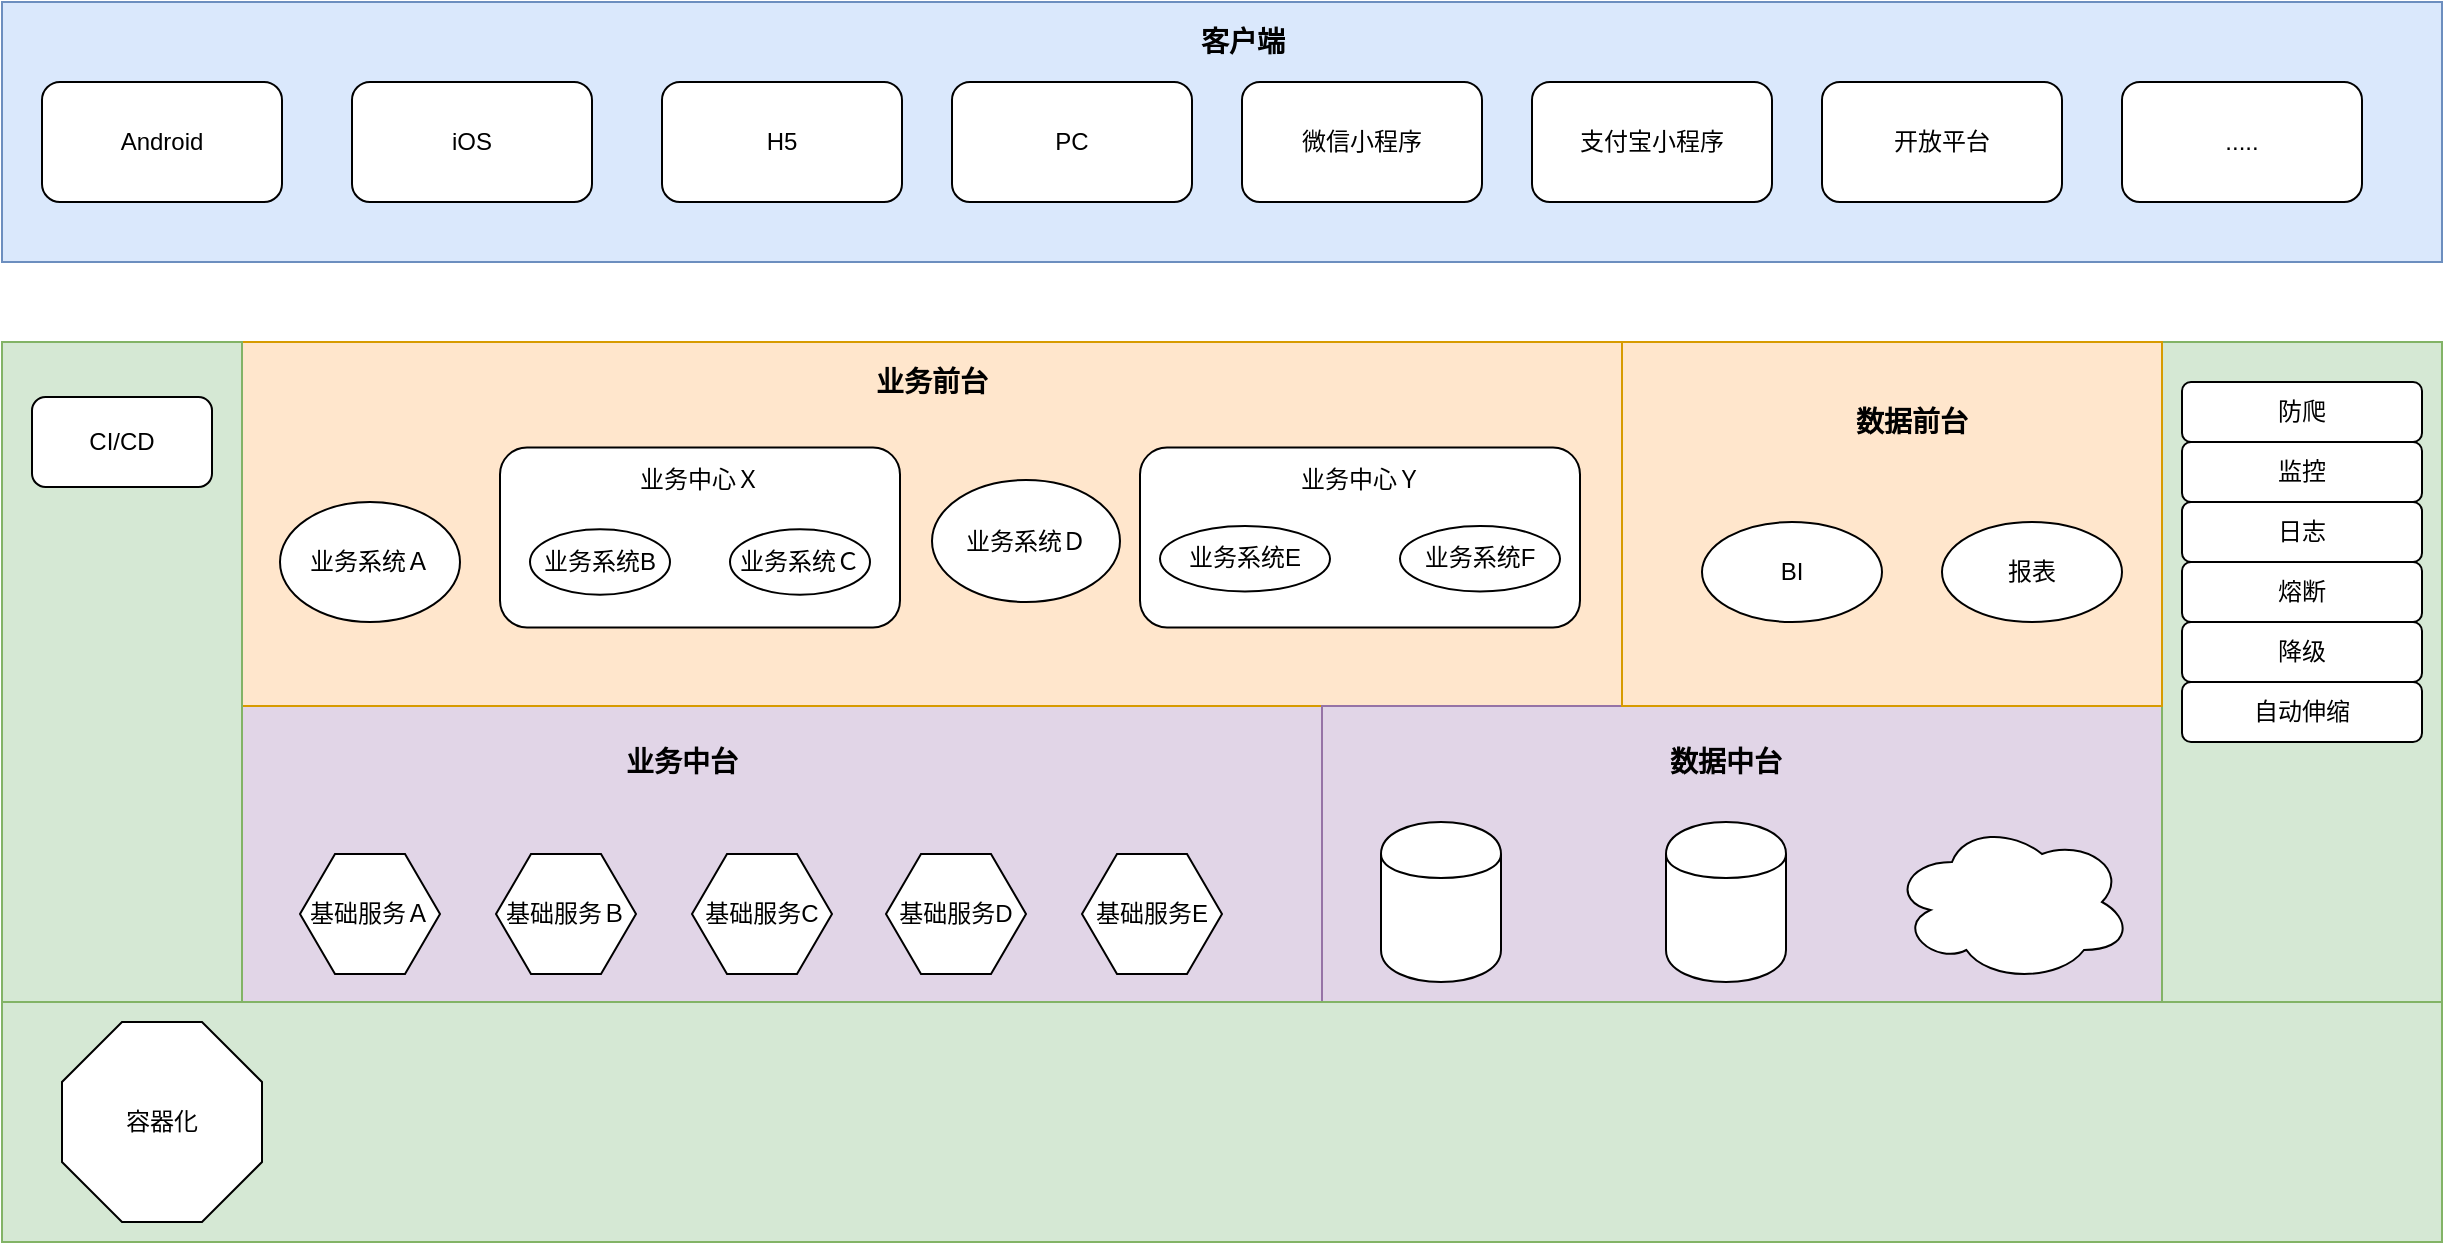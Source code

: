 <mxfile version="10.6.7" type="github"><diagram id="V1D-OUuntM8vkyxb8u7I" name="轮廓"><mxGraphModel dx="1453" dy="968" grid="1" gridSize="10" guides="1" tooltips="1" connect="1" arrows="1" fold="1" page="1" pageScale="1" pageWidth="850" pageHeight="1100" math="0" shadow="0"><root><mxCell id="7zA8Wo4__l7TaY4lFMbg-0"/><mxCell id="7zA8Wo4__l7TaY4lFMbg-1" parent="7zA8Wo4__l7TaY4lFMbg-0"/><mxCell id="J9ZGTW70ifoBU2N_dnGA-4" value="业务中台" parent="7zA8Wo4__l7TaY4lFMbg-0"/><mxCell id="J9ZGTW70ifoBU2N_dnGA-10" value="" style="rounded=0;whiteSpace=wrap;html=1;fillColor=#e1d5e7;strokeColor=#9673a6;" parent="J9ZGTW70ifoBU2N_dnGA-4" vertex="1"><mxGeometry x="230" y="532" width="540" height="148" as="geometry"/></mxCell><mxCell id="J9ZGTW70ifoBU2N_dnGA-11" value="&lt;span style=&quot;font-size: 14px&quot;&gt;&lt;b&gt;业务中台&lt;/b&gt;&lt;/span&gt;" style="text;html=1;strokeColor=none;fillColor=none;align=center;verticalAlign=middle;whiteSpace=wrap;rounded=0;" parent="J9ZGTW70ifoBU2N_dnGA-4" vertex="1"><mxGeometry x="400" y="550" width="100" height="20" as="geometry"/></mxCell><mxCell id="O3hH3UnKHfBXWyMWp_nv-50" value="基础服务Ａ" style="shape=hexagon;perimeter=hexagonPerimeter2;whiteSpace=wrap;html=1;" parent="J9ZGTW70ifoBU2N_dnGA-4" vertex="1"><mxGeometry x="259" y="606" width="70" height="60" as="geometry"/></mxCell><mxCell id="O3hH3UnKHfBXWyMWp_nv-51" value="基础服务Ｂ" style="shape=hexagon;perimeter=hexagonPerimeter2;whiteSpace=wrap;html=1;" parent="J9ZGTW70ifoBU2N_dnGA-4" vertex="1"><mxGeometry x="357" y="606" width="70" height="60" as="geometry"/></mxCell><mxCell id="O3hH3UnKHfBXWyMWp_nv-52" value="基础服务C" style="shape=hexagon;perimeter=hexagonPerimeter2;whiteSpace=wrap;html=1;" parent="J9ZGTW70ifoBU2N_dnGA-4" vertex="1"><mxGeometry x="455" y="606" width="70" height="60" as="geometry"/></mxCell><mxCell id="O3hH3UnKHfBXWyMWp_nv-53" value="基础服务D" style="shape=hexagon;perimeter=hexagonPerimeter2;whiteSpace=wrap;html=1;" parent="J9ZGTW70ifoBU2N_dnGA-4" vertex="1"><mxGeometry x="552" y="606" width="70" height="60" as="geometry"/></mxCell><mxCell id="O3hH3UnKHfBXWyMWp_nv-113" value="基础服务E" style="shape=hexagon;perimeter=hexagonPerimeter2;whiteSpace=wrap;html=1;" parent="J9ZGTW70ifoBU2N_dnGA-4" vertex="1"><mxGeometry x="650" y="606" width="70" height="60" as="geometry"/></mxCell><mxCell id="J9ZGTW70ifoBU2N_dnGA-3" value="业务系统" parent="7zA8Wo4__l7TaY4lFMbg-0"/><mxCell id="O3hH3UnKHfBXWyMWp_nv-16" value="" style="rounded=0;whiteSpace=wrap;html=1;fillColor=#ffe6cc;strokeColor=#d79b00;" parent="J9ZGTW70ifoBU2N_dnGA-3" vertex="1"><mxGeometry x="230" y="350" width="690" height="182" as="geometry"/></mxCell><mxCell id="J9ZGTW70ifoBU2N_dnGA-7" value="&lt;font style=&quot;font-size: 14px&quot;&gt;&lt;b&gt;业务前台&lt;/b&gt;&lt;/font&gt;" style="text;html=1;strokeColor=none;fillColor=none;align=center;verticalAlign=middle;whiteSpace=wrap;rounded=0;" parent="J9ZGTW70ifoBU2N_dnGA-3" vertex="1"><mxGeometry x="525" y="360" width="100" height="20" as="geometry"/></mxCell><mxCell id="O3hH3UnKHfBXWyMWp_nv-1" value="业务系统Ａ" style="ellipse;whiteSpace=wrap;html=1;" parent="J9ZGTW70ifoBU2N_dnGA-3" vertex="1"><mxGeometry x="249" y="430" width="90" height="60" as="geometry"/></mxCell><mxCell id="O3hH3UnKHfBXWyMWp_nv-44" value="" style="rounded=1;whiteSpace=wrap;html=1;" parent="J9ZGTW70ifoBU2N_dnGA-3" vertex="1"><mxGeometry x="679" y="402.727" width="220" height="90" as="geometry"/></mxCell><mxCell id="O3hH3UnKHfBXWyMWp_nv-22" value="业务系统Ｄ" style="ellipse;whiteSpace=wrap;html=1;" parent="J9ZGTW70ifoBU2N_dnGA-3" vertex="1"><mxGeometry x="575" y="419" width="94" height="61" as="geometry"/></mxCell><mxCell id="O3hH3UnKHfBXWyMWp_nv-23" value="业务系统E" style="ellipse;whiteSpace=wrap;html=1;" parent="J9ZGTW70ifoBU2N_dnGA-3" vertex="1"><mxGeometry x="689" y="442" width="85" height="32.727" as="geometry"/></mxCell><mxCell id="O3hH3UnKHfBXWyMWp_nv-24" value="业务系统F" style="ellipse;whiteSpace=wrap;html=1;" parent="J9ZGTW70ifoBU2N_dnGA-3" vertex="1"><mxGeometry x="809" y="442" width="80" height="32.727" as="geometry"/></mxCell><mxCell id="O3hH3UnKHfBXWyMWp_nv-38" value="" style="group" parent="J9ZGTW70ifoBU2N_dnGA-3" vertex="1" connectable="0"><mxGeometry x="359" y="410.909" width="200" height="90" as="geometry"/></mxCell><mxCell id="O3hH3UnKHfBXWyMWp_nv-39" value="" style="group" parent="O3hH3UnKHfBXWyMWp_nv-38" vertex="1" connectable="0"><mxGeometry y="-8.182" width="200" height="90" as="geometry"/></mxCell><mxCell id="O3hH3UnKHfBXWyMWp_nv-40" value="" style="rounded=1;whiteSpace=wrap;html=1;" parent="O3hH3UnKHfBXWyMWp_nv-39" vertex="1"><mxGeometry width="200" height="90" as="geometry"/></mxCell><mxCell id="O3hH3UnKHfBXWyMWp_nv-41" value="业务中心Ｘ" style="text;html=1;strokeColor=none;fillColor=none;align=center;verticalAlign=middle;whiteSpace=wrap;rounded=0;" parent="O3hH3UnKHfBXWyMWp_nv-39" vertex="1"><mxGeometry x="65" y="8.182" width="70" height="16.364" as="geometry"/></mxCell><mxCell id="O3hH3UnKHfBXWyMWp_nv-42" value="业务系统B" style="ellipse;whiteSpace=wrap;html=1;" parent="O3hH3UnKHfBXWyMWp_nv-39" vertex="1"><mxGeometry x="15" y="40.909" width="70" height="32.727" as="geometry"/></mxCell><mxCell id="O3hH3UnKHfBXWyMWp_nv-43" value="业务系统Ｃ" style="ellipse;whiteSpace=wrap;html=1;" parent="O3hH3UnKHfBXWyMWp_nv-39" vertex="1"><mxGeometry x="115" y="40.909" width="70" height="32.727" as="geometry"/></mxCell><mxCell id="O3hH3UnKHfBXWyMWp_nv-47" value="业务中心Ｙ" style="text;html=1;strokeColor=none;fillColor=none;align=center;verticalAlign=middle;whiteSpace=wrap;rounded=0;" parent="J9ZGTW70ifoBU2N_dnGA-3" vertex="1"><mxGeometry x="756.5" y="410.909" width="65" height="16.364" as="geometry"/></mxCell><mxCell id="O3hH3UnKHfBXWyMWp_nv-63" value="数据中台" parent="7zA8Wo4__l7TaY4lFMbg-0"/><mxCell id="O3hH3UnKHfBXWyMWp_nv-64" value="" style="rounded=0;whiteSpace=wrap;html=1;fillColor=#e1d5e7;strokeColor=#9673a6;" parent="O3hH3UnKHfBXWyMWp_nv-63" vertex="1"><mxGeometry x="770" y="532" width="420" height="148" as="geometry"/></mxCell><mxCell id="O3hH3UnKHfBXWyMWp_nv-65" value="&lt;font style=&quot;font-size: 14px&quot;&gt;&lt;b&gt;数据中台&lt;/b&gt;&lt;/font&gt;" style="text;html=1;strokeColor=none;fillColor=none;align=center;verticalAlign=middle;whiteSpace=wrap;rounded=0;" parent="O3hH3UnKHfBXWyMWp_nv-63" vertex="1"><mxGeometry x="942" y="550" width="60" height="20" as="geometry"/></mxCell><mxCell id="O3hH3UnKHfBXWyMWp_nv-67" value="" style="shape=cylinder;whiteSpace=wrap;html=1;boundedLbl=1;backgroundOutline=1;" parent="O3hH3UnKHfBXWyMWp_nv-63" vertex="1"><mxGeometry x="799.5" y="590" width="60" height="80" as="geometry"/></mxCell><mxCell id="O3hH3UnKHfBXWyMWp_nv-68" value="" style="shape=cylinder;whiteSpace=wrap;html=1;boundedLbl=1;backgroundOutline=1;" parent="O3hH3UnKHfBXWyMWp_nv-63" vertex="1"><mxGeometry x="942" y="590" width="60" height="80" as="geometry"/></mxCell><mxCell id="O3hH3UnKHfBXWyMWp_nv-104" value="" style="ellipse;shape=cloud;whiteSpace=wrap;html=1;" parent="O3hH3UnKHfBXWyMWp_nv-63" vertex="1"><mxGeometry x="1055" y="590" width="120" height="80" as="geometry"/></mxCell><mxCell id="O3hH3UnKHfBXWyMWp_nv-70" value="BI" parent="7zA8Wo4__l7TaY4lFMbg-0"/><mxCell id="O3hH3UnKHfBXWyMWp_nv-72" value="后台" parent="7zA8Wo4__l7TaY4lFMbg-0"/><mxCell id="O3hH3UnKHfBXWyMWp_nv-73" value="" style="rounded=0;whiteSpace=wrap;html=1;fillColor=#d5e8d4;strokeColor=#82b366;" parent="O3hH3UnKHfBXWyMWp_nv-72" vertex="1"><mxGeometry x="110" y="680" width="1220" height="120" as="geometry"/></mxCell><mxCell id="O3hH3UnKHfBXWyMWp_nv-118" value="容器化" style="whiteSpace=wrap;html=1;shape=mxgraph.basic.octagon2;align=center;verticalAlign=middle;dx=15;" parent="O3hH3UnKHfBXWyMWp_nv-72" vertex="1"><mxGeometry x="140" y="690" width="100" height="100" as="geometry"/></mxCell><mxCell id="O3hH3UnKHfBXWyMWp_nv-77" value="系统服务" parent="7zA8Wo4__l7TaY4lFMbg-0"/><mxCell id="O3hH3UnKHfBXWyMWp_nv-78" value="" style="rounded=0;whiteSpace=wrap;html=1;fillColor=#d5e8d4;strokeColor=#82b366;" parent="O3hH3UnKHfBXWyMWp_nv-77" vertex="1"><mxGeometry x="1190" y="350" width="140" height="330" as="geometry"/></mxCell><mxCell id="O3hH3UnKHfBXWyMWp_nv-79" value="防爬" style="rounded=1;whiteSpace=wrap;html=1;" parent="O3hH3UnKHfBXWyMWp_nv-77" vertex="1"><mxGeometry x="1200" y="370" width="120" height="30" as="geometry"/></mxCell><mxCell id="O3hH3UnKHfBXWyMWp_nv-80" value="监控" style="rounded=1;whiteSpace=wrap;html=1;" parent="O3hH3UnKHfBXWyMWp_nv-77" vertex="1"><mxGeometry x="1200" y="400" width="120" height="30" as="geometry"/></mxCell><mxCell id="O3hH3UnKHfBXWyMWp_nv-81" value="日志" style="rounded=1;whiteSpace=wrap;html=1;" parent="O3hH3UnKHfBXWyMWp_nv-77" vertex="1"><mxGeometry x="1200" y="430" width="120" height="30" as="geometry"/></mxCell><mxCell id="O3hH3UnKHfBXWyMWp_nv-82" value="熔断" style="rounded=1;whiteSpace=wrap;html=1;" parent="O3hH3UnKHfBXWyMWp_nv-77" vertex="1"><mxGeometry x="1200" y="460" width="120" height="30" as="geometry"/></mxCell><mxCell id="O3hH3UnKHfBXWyMWp_nv-83" value="降级" style="rounded=1;whiteSpace=wrap;html=1;" parent="O3hH3UnKHfBXWyMWp_nv-77" vertex="1"><mxGeometry x="1200" y="490" width="120" height="30" as="geometry"/></mxCell><mxCell id="O3hH3UnKHfBXWyMWp_nv-85" value="自动伸缩" style="rounded=1;whiteSpace=wrap;html=1;" parent="O3hH3UnKHfBXWyMWp_nv-77" vertex="1"><mxGeometry x="1200" y="520" width="120" height="30" as="geometry"/></mxCell><mxCell id="O3hH3UnKHfBXWyMWp_nv-86" value="" style="rounded=0;whiteSpace=wrap;html=1;fillColor=#d5e8d4;strokeColor=#82b366;" parent="O3hH3UnKHfBXWyMWp_nv-77" vertex="1"><mxGeometry x="110" y="350" width="120" height="330" as="geometry"/></mxCell><mxCell id="O3hH3UnKHfBXWyMWp_nv-87" value="CI/CD" style="rounded=1;whiteSpace=wrap;html=1;" parent="O3hH3UnKHfBXWyMWp_nv-77" vertex="1"><mxGeometry x="125" y="377.5" width="90" height="45" as="geometry"/></mxCell><mxCell id="O3hH3UnKHfBXWyMWp_nv-106" value="数据前台" parent="7zA8Wo4__l7TaY4lFMbg-0"/><mxCell id="O3hH3UnKHfBXWyMWp_nv-110" value="" style="rounded=0;whiteSpace=wrap;html=1;fillColor=#ffe6cc;strokeColor=#d79b00;" parent="O3hH3UnKHfBXWyMWp_nv-106" vertex="1"><mxGeometry x="920" y="350" width="270" height="182" as="geometry"/></mxCell><mxCell id="O3hH3UnKHfBXWyMWp_nv-107" value="&lt;b&gt;&lt;font style=&quot;font-size: 14px&quot;&gt;数据前台&lt;/font&gt;&lt;/b&gt;" style="text;html=1;strokeColor=none;fillColor=none;align=center;verticalAlign=middle;whiteSpace=wrap;rounded=0;" parent="O3hH3UnKHfBXWyMWp_nv-106" vertex="1"><mxGeometry x="1030" y="380" width="70" height="20" as="geometry"/></mxCell><mxCell id="O3hH3UnKHfBXWyMWp_nv-108" value="BI" style="ellipse;whiteSpace=wrap;html=1;" parent="O3hH3UnKHfBXWyMWp_nv-106" vertex="1"><mxGeometry x="960" y="440" width="90" height="50" as="geometry"/></mxCell><mxCell id="O3hH3UnKHfBXWyMWp_nv-109" value="报表" style="ellipse;whiteSpace=wrap;html=1;" parent="O3hH3UnKHfBXWyMWp_nv-106" vertex="1"><mxGeometry x="1080" y="440" width="90" height="50" as="geometry"/></mxCell><mxCell id="O3hH3UnKHfBXWyMWp_nv-59" value="客户端" parent="7zA8Wo4__l7TaY4lFMbg-0"/><mxCell id="O3hH3UnKHfBXWyMWp_nv-60" value="" style="rounded=0;whiteSpace=wrap;html=1;fillColor=#dae8fc;strokeColor=#6c8ebf;" parent="O3hH3UnKHfBXWyMWp_nv-59" vertex="1"><mxGeometry x="110" y="180" width="1220" height="130" as="geometry"/></mxCell><mxCell id="O3hH3UnKHfBXWyMWp_nv-61" value="&lt;font style=&quot;font-size: 14px&quot;&gt;&lt;b&gt;客户端&lt;/b&gt;&lt;/font&gt;" style="text;html=1;strokeColor=none;fillColor=none;align=center;verticalAlign=middle;whiteSpace=wrap;rounded=0;" parent="O3hH3UnKHfBXWyMWp_nv-59" vertex="1"><mxGeometry x="697.5" y="190" width="65" height="20" as="geometry"/></mxCell><mxCell id="O3hH3UnKHfBXWyMWp_nv-92" value="Android" style="rounded=1;whiteSpace=wrap;html=1;" parent="O3hH3UnKHfBXWyMWp_nv-59" vertex="1"><mxGeometry x="130" y="220" width="120" height="60" as="geometry"/></mxCell><mxCell id="O3hH3UnKHfBXWyMWp_nv-93" value="iOS" style="rounded=1;whiteSpace=wrap;html=1;" parent="O3hH3UnKHfBXWyMWp_nv-59" vertex="1"><mxGeometry x="285" y="220" width="120" height="60" as="geometry"/></mxCell><mxCell id="O3hH3UnKHfBXWyMWp_nv-94" value="H5" style="rounded=1;whiteSpace=wrap;html=1;" parent="O3hH3UnKHfBXWyMWp_nv-59" vertex="1"><mxGeometry x="440" y="220" width="120" height="60" as="geometry"/></mxCell><mxCell id="O3hH3UnKHfBXWyMWp_nv-95" value="PC" style="rounded=1;whiteSpace=wrap;html=1;" parent="O3hH3UnKHfBXWyMWp_nv-59" vertex="1"><mxGeometry x="585" y="220" width="120" height="60" as="geometry"/></mxCell><mxCell id="O3hH3UnKHfBXWyMWp_nv-96" value="微信小程序" style="rounded=1;whiteSpace=wrap;html=1;" parent="O3hH3UnKHfBXWyMWp_nv-59" vertex="1"><mxGeometry x="730" y="220" width="120" height="60" as="geometry"/></mxCell><mxCell id="O3hH3UnKHfBXWyMWp_nv-97" value="支付宝小程序" style="rounded=1;whiteSpace=wrap;html=1;" parent="O3hH3UnKHfBXWyMWp_nv-59" vertex="1"><mxGeometry x="875" y="220" width="120" height="60" as="geometry"/></mxCell><mxCell id="O3hH3UnKHfBXWyMWp_nv-98" value="开放平台" style="rounded=1;whiteSpace=wrap;html=1;" parent="O3hH3UnKHfBXWyMWp_nv-59" vertex="1"><mxGeometry x="1020" y="220" width="120" height="60" as="geometry"/></mxCell><mxCell id="O3hH3UnKHfBXWyMWp_nv-99" value="....." style="rounded=1;whiteSpace=wrap;html=1;" parent="O3hH3UnKHfBXWyMWp_nv-59" vertex="1"><mxGeometry x="1170" y="220" width="120" height="60" as="geometry"/></mxCell></root></mxGraphModel></diagram><diagram id="jindhyrkJ46Qs6CNggRK" name="详情"><mxGraphModel dx="1090" dy="2926" grid="1" gridSize="10" guides="1" tooltips="1" connect="1" arrows="1" fold="1" page="1" pageScale="1" pageWidth="850" pageHeight="1100" math="0" shadow="0"><root><mxCell id="0"/><mxCell id="NCrfgxNyxWgEUD8A179j-229" value="基础服务层" parent="0"/><mxCell id="1" parent="0"/><mxCell id="pWOirImLIRZBF6i71m0W-13" value="&lt;h1&gt;备注：&lt;/h1&gt;&lt;p&gt;&lt;b&gt;&lt;font style=&quot;font-size: 20px&quot;&gt;1、展示页有哪些需求&lt;/font&gt;&lt;/b&gt;&lt;/p&gt;&lt;p&gt;&lt;b&gt;a、千人千面充分利用有限的展示空间获取更高的转化率&lt;/b&gt;&lt;/p&gt;&lt;p&gt;&lt;b&gt;b、可定制化，满足各类运营需求（节日、活动、市场等各类运行需求）&lt;/b&gt;&lt;/p&gt;&lt;p&gt;&lt;b&gt;c、展现形式多样化（广告位、运营位置、弹层）&lt;/b&gt;&lt;/p&gt;&lt;p&gt;&lt;b&gt;d、高性能、高并发&lt;/b&gt;&lt;/p&gt;&lt;p&gt;&lt;b&gt;e、业务上高度聚合特性（基础服务依赖多）&lt;/b&gt;&lt;/p&gt;&lt;p&gt;&lt;br&gt;&lt;/p&gt;&lt;font&gt;&lt;b style=&quot;font-size: 20px&quot;&gt;2、展示页和活动运营之间的关系&lt;/b&gt;&lt;br&gt;&lt;br&gt;&lt;b style=&quot;font-size: 20px&quot;&gt;3、拆分过渡，公共网关or单独调用&lt;br&gt;&lt;/b&gt;&lt;b&gt;a、如果拆分爬虫类公共需求如何满足&lt;br&gt;&lt;/b&gt;&lt;br&gt;&lt;b&gt;&lt;font style=&quot;font-size: 20px&quot;&gt;4、前端资源&lt;/font&gt;&lt;/b&gt;&lt;br&gt;&lt;/font&gt;" style="text;html=1;strokeColor=none;fillColor=none;spacing=5;spacingTop=-20;whiteSpace=wrap;overflow=hidden;rounded=0;" parent="1" vertex="1"><mxGeometry x="200" y="2200" width="580" height="470" as="geometry"/></mxCell><mxCell id="pWOirImLIRZBF6i71m0W-2" value="房源" style="shape=hexagon;perimeter=hexagonPerimeter2;whiteSpace=wrap;html=1;strokeWidth=4;strokeColor=#000000;fontStyle=1" parent="1" vertex="1"><mxGeometry x="1827" y="1386.159" width="256.352" height="226.341" as="geometry"/></mxCell><mxCell id="pWOirImLIRZBF6i71m0W-3" value="促销" style="shape=hexagon;perimeter=hexagonPerimeter2;whiteSpace=wrap;html=1;strokeWidth=4;strokeColor=#000000;" parent="1" vertex="1"><mxGeometry x="4641" y="1380.5" width="256.352" height="226.341" as="geometry"/></mxCell><mxCell id="pWOirImLIRZBF6i71m0W-4" value="点评" style="shape=hexagon;perimeter=hexagonPerimeter2;whiteSpace=wrap;html=1;strokeWidth=4;strokeColor=#000000;" parent="1" vertex="1"><mxGeometry x="2296" y="1380.5" width="256.352" height="226.341" as="geometry"/></mxCell><mxCell id="pWOirImLIRZBF6i71m0W-10" value="地理信息&lt;br&gt;（国家、城市、商圈）&lt;br&gt;" style="shape=hexagon;perimeter=hexagonPerimeter2;whiteSpace=wrap;html=1;strokeWidth=4;strokeColor=#000000;" parent="1" vertex="1"><mxGeometry x="2765" y="1386.159" width="256.352" height="226.341" as="geometry"/></mxCell><mxCell id="pWOirImLIRZBF6i71m0W-12" value="活动" style="shape=hexagon;perimeter=hexagonPerimeter2;whiteSpace=wrap;html=1;strokeWidth=4;strokeColor=#000000;" parent="1" vertex="1"><mxGeometry x="3703" y="1380.5" width="256.352" height="226.341" as="geometry"/></mxCell><mxCell id="NCrfgxNyxWgEUD8A179j-2" value="代金券" style="shape=hexagon;perimeter=hexagonPerimeter2;whiteSpace=wrap;html=1;strokeWidth=4;strokeColor=#000000;" parent="1" vertex="1"><mxGeometry x="4172" y="1386.159" width="256.352" height="226.341" as="geometry"/></mxCell><mxCell id="NCrfgxNyxWgEUD8A179j-3" value="用户" style="shape=hexagon;perimeter=hexagonPerimeter2;whiteSpace=wrap;html=1;strokeWidth=4;strokeColor=#000000;" parent="1" vertex="1"><mxGeometry x="3234" y="1386.159" width="256.352" height="226.341" as="geometry"/></mxCell><mxCell id="NCrfgxNyxWgEUD8A179j-9" value="页面配置" style="shape=hexagon;perimeter=hexagonPerimeter2;whiteSpace=wrap;html=1;strokeColor=#000000;strokeWidth=4;fontStyle=1" parent="1" vertex="1"><mxGeometry x="1358.5" y="1386.159" width="256.352" height="226.341" as="geometry"/></mxCell><mxCell id="NCrfgxNyxWgEUD8A179j-89" value="业务系统" parent="0"/><mxCell id="NCrfgxNyxWgEUD8A179j-100" value="&lt;b&gt;&lt;font style=&quot;font-size: 24px&quot;&gt;订单&lt;/font&gt;&lt;/b&gt;" style="shape=hexagon;perimeter=hexagonPerimeter2;whiteSpace=wrap;html=1;strokeWidth=4;strokeColor=#000000;" parent="NCrfgxNyxWgEUD8A179j-89" vertex="1"><mxGeometry x="5110" y="1380.5" width="256.352" height="226.341" as="geometry"/></mxCell><mxCell id="NCrfgxNyxWgEUD8A179j-101" value="记账" style="shape=hexagon;perimeter=hexagonPerimeter2;whiteSpace=wrap;html=1;strokeWidth=4;strokeColor=#000000;" parent="NCrfgxNyxWgEUD8A179j-89" vertex="1"><mxGeometry x="5578.648" y="1380.5" width="256.352" height="226.341" as="geometry"/></mxCell><mxCell id="NCrfgxNyxWgEUD8A179j-147" value="流量面" parent="0"/><mxCell id="NCrfgxNyxWgEUD8A179j-148" value="" style="rounded=0;whiteSpace=wrap;html=1;strokeColor=#82B366;fontSize=20;fillColor=#d5e8d4;" parent="NCrfgxNyxWgEUD8A179j-147" vertex="1"><mxGeometry x="70" y="-450" width="2600" height="740" as="geometry"/></mxCell><mxCell id="NCrfgxNyxWgEUD8A179j-118" value="三大页" parent="0"/><mxCell id="NCrfgxNyxWgEUD8A179j-119" value="" style="group" parent="NCrfgxNyxWgEUD8A179j-118" vertex="1" connectable="0"><mxGeometry x="110" y="-205" width="400" height="280" as="geometry"/></mxCell><mxCell id="NCrfgxNyxWgEUD8A179j-120" value="" style="ellipse;whiteSpace=wrap;html=1;strokeColor=#66FF66;strokeWidth=4;" parent="NCrfgxNyxWgEUD8A179j-119" vertex="1"><mxGeometry width="400" height="280" as="geometry"/></mxCell><mxCell id="NCrfgxNyxWgEUD8A179j-121" value="前端展示" style="rounded=0;whiteSpace=wrap;html=1;" parent="NCrfgxNyxWgEUD8A179j-119" vertex="1"><mxGeometry x="95" y="110" width="85" height="60" as="geometry"/></mxCell><mxCell id="NCrfgxNyxWgEUD8A179j-122" value="后台管理" style="rounded=0;whiteSpace=wrap;html=1;" parent="NCrfgxNyxWgEUD8A179j-119" vertex="1"><mxGeometry x="234" y="110" width="85" height="60" as="geometry"/></mxCell><mxCell id="NCrfgxNyxWgEUD8A179j-123" value="存储" style="rounded=1;whiteSpace=wrap;html=1;" parent="NCrfgxNyxWgEUD8A179j-119" vertex="1"><mxGeometry x="87" y="180" width="240" height="60" as="geometry"/></mxCell><mxCell id="NCrfgxNyxWgEUD8A179j-124" value="三大页" style="text;html=1;strokeColor=none;fillColor=none;align=center;verticalAlign=middle;whiteSpace=wrap;rounded=0;fontSize=20;" parent="NCrfgxNyxWgEUD8A179j-119" vertex="1"><mxGeometry x="135" y="30" width="130" height="50" as="geometry"/></mxCell><mxCell id="NCrfgxNyxWgEUD8A179j-125" value="活动中心" parent="0"/><mxCell id="NCrfgxNyxWgEUD8A179j-126" value="v" style="group" parent="NCrfgxNyxWgEUD8A179j-125" vertex="1" connectable="0"><mxGeometry x="530" y="-200" width="400" height="280" as="geometry"/></mxCell><mxCell id="NCrfgxNyxWgEUD8A179j-127" value="" style="ellipse;whiteSpace=wrap;html=1;strokeWidth=4;strokeColor=#99FFCC;" parent="NCrfgxNyxWgEUD8A179j-126" vertex="1"><mxGeometry width="400" height="280" as="geometry"/></mxCell><mxCell id="NCrfgxNyxWgEUD8A179j-128" value="前端展示" style="rounded=0;whiteSpace=wrap;html=1;" parent="NCrfgxNyxWgEUD8A179j-126" vertex="1"><mxGeometry x="95" y="110" width="85" height="60" as="geometry"/></mxCell><mxCell id="NCrfgxNyxWgEUD8A179j-129" value="后台管理" style="rounded=0;whiteSpace=wrap;html=1;" parent="NCrfgxNyxWgEUD8A179j-126" vertex="1"><mxGeometry x="234" y="110" width="85" height="60" as="geometry"/></mxCell><mxCell id="NCrfgxNyxWgEUD8A179j-130" value="存储" style="rounded=1;whiteSpace=wrap;html=1;" parent="NCrfgxNyxWgEUD8A179j-126" vertex="1"><mxGeometry x="87" y="180" width="240" height="60" as="geometry"/></mxCell><mxCell id="NCrfgxNyxWgEUD8A179j-131" value="活动中心" style="text;html=1;strokeColor=none;fillColor=none;align=center;verticalAlign=middle;whiteSpace=wrap;rounded=0;fontSize=20;" parent="NCrfgxNyxWgEUD8A179j-126" vertex="1"><mxGeometry x="135" y="30" width="130" height="50" as="geometry"/></mxCell><mxCell id="NCrfgxNyxWgEUD8A179j-132" value="促销中心" parent="0"/><mxCell id="NCrfgxNyxWgEUD8A179j-133" value="" style="group" parent="NCrfgxNyxWgEUD8A179j-132" vertex="1" connectable="0"><mxGeometry x="960" y="-200" width="400" height="280" as="geometry"/></mxCell><mxCell id="NCrfgxNyxWgEUD8A179j-134" value="" style="ellipse;whiteSpace=wrap;html=1;strokeWidth=4;strokeColor=#66FF66;" parent="NCrfgxNyxWgEUD8A179j-133" vertex="1"><mxGeometry width="400" height="280" as="geometry"/></mxCell><mxCell id="NCrfgxNyxWgEUD8A179j-135" value="前端展示" style="rounded=0;whiteSpace=wrap;html=1;" parent="NCrfgxNyxWgEUD8A179j-133" vertex="1"><mxGeometry x="95" y="110" width="85" height="60" as="geometry"/></mxCell><mxCell id="NCrfgxNyxWgEUD8A179j-136" value="后台管理" style="rounded=0;whiteSpace=wrap;html=1;" parent="NCrfgxNyxWgEUD8A179j-133" vertex="1"><mxGeometry x="234" y="110" width="85" height="60" as="geometry"/></mxCell><mxCell id="NCrfgxNyxWgEUD8A179j-137" value="存储" style="rounded=1;whiteSpace=wrap;html=1;" parent="NCrfgxNyxWgEUD8A179j-133" vertex="1"><mxGeometry x="87" y="180" width="240" height="60" as="geometry"/></mxCell><mxCell id="NCrfgxNyxWgEUD8A179j-138" value="促销中心" style="text;html=1;strokeColor=none;fillColor=none;align=center;verticalAlign=middle;whiteSpace=wrap;rounded=0;fontSize=20;" parent="NCrfgxNyxWgEUD8A179j-133" vertex="1"><mxGeometry x="135" y="30" width="130" height="50" as="geometry"/></mxCell><mxCell id="NCrfgxNyxWgEUD8A179j-140" value="用户中心" parent="0"/><mxCell id="NCrfgxNyxWgEUD8A179j-141" value="v" style="group" parent="NCrfgxNyxWgEUD8A179j-140" vertex="1" connectable="0"><mxGeometry x="1400" y="-210" width="400" height="280" as="geometry"/></mxCell><mxCell id="NCrfgxNyxWgEUD8A179j-142" value="" style="ellipse;whiteSpace=wrap;html=1;" parent="NCrfgxNyxWgEUD8A179j-141" vertex="1"><mxGeometry width="400" height="280" as="geometry"/></mxCell><mxCell id="NCrfgxNyxWgEUD8A179j-143" value="前端展示" style="rounded=0;whiteSpace=wrap;html=1;" parent="NCrfgxNyxWgEUD8A179j-141" vertex="1"><mxGeometry x="95" y="110" width="85" height="60" as="geometry"/></mxCell><mxCell id="NCrfgxNyxWgEUD8A179j-144" value="后台管理" style="rounded=0;whiteSpace=wrap;html=1;" parent="NCrfgxNyxWgEUD8A179j-141" vertex="1"><mxGeometry x="234" y="110" width="85" height="60" as="geometry"/></mxCell><mxCell id="NCrfgxNyxWgEUD8A179j-145" value="存储" style="rounded=1;whiteSpace=wrap;html=1;" parent="NCrfgxNyxWgEUD8A179j-141" vertex="1"><mxGeometry x="87" y="180" width="240" height="60" as="geometry"/></mxCell><mxCell id="NCrfgxNyxWgEUD8A179j-146" value="用户中心" style="text;html=1;strokeColor=none;fillColor=none;align=center;verticalAlign=middle;whiteSpace=wrap;rounded=0;fontSize=20;" parent="NCrfgxNyxWgEUD8A179j-141" vertex="1"><mxGeometry x="135" y="30" width="130" height="50" as="geometry"/></mxCell><mxCell id="NCrfgxNyxWgEUD8A179j-149" value="供给面" parent="0"/><mxCell id="NCrfgxNyxWgEUD8A179j-158" value="" style="rounded=0;whiteSpace=wrap;html=1;strokeColor=#d79b00;fontSize=20;fillColor=#ffe6cc;" parent="NCrfgxNyxWgEUD8A179j-149" vertex="1"><mxGeometry x="2670" y="-450" width="800" height="740" as="geometry"/></mxCell><mxCell id="NCrfgxNyxWgEUD8A179j-150" value="供给中心" parent="0"/><mxCell id="NCrfgxNyxWgEUD8A179j-151" value="v" style="group" parent="NCrfgxNyxWgEUD8A179j-150" vertex="1" connectable="0"><mxGeometry x="2898" y="-205" width="400" height="280" as="geometry"/></mxCell><mxCell id="NCrfgxNyxWgEUD8A179j-152" value="" style="ellipse;whiteSpace=wrap;html=1;" parent="NCrfgxNyxWgEUD8A179j-151" vertex="1"><mxGeometry width="400" height="280" as="geometry"/></mxCell><mxCell id="NCrfgxNyxWgEUD8A179j-153" value="前端展示" style="rounded=0;whiteSpace=wrap;html=1;" parent="NCrfgxNyxWgEUD8A179j-151" vertex="1"><mxGeometry x="95" y="110" width="85" height="60" as="geometry"/></mxCell><mxCell id="NCrfgxNyxWgEUD8A179j-154" value="后台管理" style="rounded=0;whiteSpace=wrap;html=1;" parent="NCrfgxNyxWgEUD8A179j-151" vertex="1"><mxGeometry x="234" y="110" width="85" height="60" as="geometry"/></mxCell><mxCell id="NCrfgxNyxWgEUD8A179j-155" value="存储" style="rounded=1;whiteSpace=wrap;html=1;" parent="NCrfgxNyxWgEUD8A179j-151" vertex="1"><mxGeometry x="87" y="180" width="240" height="60" as="geometry"/></mxCell><mxCell id="NCrfgxNyxWgEUD8A179j-156" value="房源供给中心" style="text;html=1;strokeColor=none;fillColor=none;align=center;verticalAlign=middle;whiteSpace=wrap;rounded=0;fontSize=20;" parent="NCrfgxNyxWgEUD8A179j-151" vertex="1"><mxGeometry x="135" y="30" width="130" height="50" as="geometry"/></mxCell><mxCell id="NCrfgxNyxWgEUD8A179j-159" value="体验面" parent="0"/><mxCell id="NCrfgxNyxWgEUD8A179j-177" value="" style="rounded=0;whiteSpace=wrap;html=1;strokeColor=#b85450;fontSize=20;fillColor=#f8cecc;" parent="NCrfgxNyxWgEUD8A179j-159" vertex="1"><mxGeometry x="3470" y="-450" width="1400" height="740" as="geometry"/></mxCell><mxCell id="NCrfgxNyxWgEUD8A179j-161" value="交易中心" parent="0"/><mxCell id="NCrfgxNyxWgEUD8A179j-166" value="" style="ellipse;whiteSpace=wrap;html=1;" parent="NCrfgxNyxWgEUD8A179j-161" vertex="1"><mxGeometry x="3595" y="-205" width="400" height="280" as="geometry"/></mxCell><mxCell id="NCrfgxNyxWgEUD8A179j-167" value="前端展示" style="rounded=0;whiteSpace=wrap;html=1;" parent="NCrfgxNyxWgEUD8A179j-161" vertex="1"><mxGeometry x="3700" y="-125" width="85" height="60" as="geometry"/></mxCell><mxCell id="NCrfgxNyxWgEUD8A179j-168" value="后台管理" style="rounded=0;whiteSpace=wrap;html=1;" parent="NCrfgxNyxWgEUD8A179j-161" vertex="1"><mxGeometry x="3839" y="-125" width="85" height="60" as="geometry"/></mxCell><mxCell id="NCrfgxNyxWgEUD8A179j-169" value="存储" style="rounded=1;whiteSpace=wrap;html=1;" parent="NCrfgxNyxWgEUD8A179j-161" vertex="1"><mxGeometry x="3692" y="-55" width="240" height="60" as="geometry"/></mxCell><mxCell id="NCrfgxNyxWgEUD8A179j-170" value="交易中心" style="text;html=1;strokeColor=none;fillColor=none;align=center;verticalAlign=middle;whiteSpace=wrap;rounded=0;fontSize=20;" parent="NCrfgxNyxWgEUD8A179j-161" vertex="1"><mxGeometry x="3740" y="-205" width="130" height="50" as="geometry"/></mxCell><mxCell id="NCrfgxNyxWgEUD8A179j-162" value="清结算中心" parent="0"/><mxCell id="NCrfgxNyxWgEUD8A179j-171" value="" style="group" parent="NCrfgxNyxWgEUD8A179j-162" vertex="1" connectable="0"><mxGeometry x="4292" y="-205" width="400" height="280" as="geometry"/></mxCell><mxCell id="NCrfgxNyxWgEUD8A179j-172" value="" style="ellipse;whiteSpace=wrap;html=1;" parent="NCrfgxNyxWgEUD8A179j-171" vertex="1"><mxGeometry width="400" height="280" as="geometry"/></mxCell><mxCell id="NCrfgxNyxWgEUD8A179j-173" value="前端展示" style="rounded=0;whiteSpace=wrap;html=1;" parent="NCrfgxNyxWgEUD8A179j-171" vertex="1"><mxGeometry x="95" y="110" width="85" height="60" as="geometry"/></mxCell><mxCell id="NCrfgxNyxWgEUD8A179j-174" value="后台管理" style="rounded=0;whiteSpace=wrap;html=1;" parent="NCrfgxNyxWgEUD8A179j-171" vertex="1"><mxGeometry x="234" y="110" width="85" height="60" as="geometry"/></mxCell><mxCell id="NCrfgxNyxWgEUD8A179j-175" value="存储" style="rounded=1;whiteSpace=wrap;html=1;" parent="NCrfgxNyxWgEUD8A179j-171" vertex="1"><mxGeometry x="87" y="180" width="240" height="60" as="geometry"/></mxCell><mxCell id="NCrfgxNyxWgEUD8A179j-176" value="清结算中心" style="text;html=1;strokeColor=none;fillColor=none;align=center;verticalAlign=middle;whiteSpace=wrap;rounded=0;fontSize=20;" parent="NCrfgxNyxWgEUD8A179j-171" vertex="1"><mxGeometry x="135" y="30" width="130" height="50" as="geometry"/></mxCell><mxCell id="NCrfgxNyxWgEUD8A179j-180" value="基础支撑面" parent="0"/><mxCell id="NCrfgxNyxWgEUD8A179j-182" value="" style="rounded=0;whiteSpace=wrap;html=1;strokeColor=#9673a6;fontSize=20;fillColor=#e1d5e7;" parent="NCrfgxNyxWgEUD8A179j-180" vertex="1"><mxGeometry x="4870" y="-450" width="2670" height="740" as="geometry"/></mxCell><mxCell id="NCrfgxNyxWgEUD8A179j-183" value="商城" parent="0"/><mxCell id="NCrfgxNyxWgEUD8A179j-188" value="" style="group" parent="NCrfgxNyxWgEUD8A179j-183" vertex="1" connectable="0"><mxGeometry x="4989" y="-205" width="400" height="280" as="geometry"/></mxCell><mxCell id="NCrfgxNyxWgEUD8A179j-189" value="" style="group" parent="NCrfgxNyxWgEUD8A179j-188" vertex="1" connectable="0"><mxGeometry width="400" height="280" as="geometry"/></mxCell><mxCell id="NCrfgxNyxWgEUD8A179j-190" value="" style="ellipse;whiteSpace=wrap;html=1;" parent="NCrfgxNyxWgEUD8A179j-189" vertex="1"><mxGeometry width="400" height="280" as="geometry"/></mxCell><mxCell id="NCrfgxNyxWgEUD8A179j-191" value="前端展示" style="rounded=0;whiteSpace=wrap;html=1;" parent="NCrfgxNyxWgEUD8A179j-189" vertex="1"><mxGeometry x="95" y="110" width="85" height="60" as="geometry"/></mxCell><mxCell id="NCrfgxNyxWgEUD8A179j-192" value="后台管理" style="rounded=0;whiteSpace=wrap;html=1;" parent="NCrfgxNyxWgEUD8A179j-189" vertex="1"><mxGeometry x="234" y="110" width="85" height="60" as="geometry"/></mxCell><mxCell id="NCrfgxNyxWgEUD8A179j-193" value="存储" style="rounded=1;whiteSpace=wrap;html=1;" parent="NCrfgxNyxWgEUD8A179j-189" vertex="1"><mxGeometry x="87" y="180" width="240" height="60" as="geometry"/></mxCell><mxCell id="NCrfgxNyxWgEUD8A179j-194" value="商城" style="text;html=1;strokeColor=none;fillColor=none;align=center;verticalAlign=middle;whiteSpace=wrap;rounded=0;fontSize=20;" parent="NCrfgxNyxWgEUD8A179j-189" vertex="1"><mxGeometry x="135" y="30" width="130" height="50" as="geometry"/></mxCell><mxCell id="NCrfgxNyxWgEUD8A179j-184" value="保洁" parent="0"/><mxCell id="NCrfgxNyxWgEUD8A179j-197" value="" style="group" parent="NCrfgxNyxWgEUD8A179j-184" vertex="1" connectable="0"><mxGeometry x="5686" y="-205" width="400" height="280" as="geometry"/></mxCell><mxCell id="NCrfgxNyxWgEUD8A179j-198" value="" style="group" parent="NCrfgxNyxWgEUD8A179j-197" vertex="1" connectable="0"><mxGeometry width="400" height="280" as="geometry"/></mxCell><mxCell id="NCrfgxNyxWgEUD8A179j-199" value="" style="ellipse;whiteSpace=wrap;html=1;" parent="NCrfgxNyxWgEUD8A179j-198" vertex="1"><mxGeometry width="400" height="280" as="geometry"/></mxCell><mxCell id="NCrfgxNyxWgEUD8A179j-200" value="前端展示" style="rounded=0;whiteSpace=wrap;html=1;" parent="NCrfgxNyxWgEUD8A179j-198" vertex="1"><mxGeometry x="95" y="110" width="85" height="60" as="geometry"/></mxCell><mxCell id="NCrfgxNyxWgEUD8A179j-201" value="后台管理" style="rounded=0;whiteSpace=wrap;html=1;" parent="NCrfgxNyxWgEUD8A179j-198" vertex="1"><mxGeometry x="234" y="110" width="85" height="60" as="geometry"/></mxCell><mxCell id="NCrfgxNyxWgEUD8A179j-202" value="存储" style="rounded=1;whiteSpace=wrap;html=1;" parent="NCrfgxNyxWgEUD8A179j-198" vertex="1"><mxGeometry x="87" y="180" width="240" height="60" as="geometry"/></mxCell><mxCell id="NCrfgxNyxWgEUD8A179j-203" value="保洁" style="text;html=1;strokeColor=none;fillColor=none;align=center;verticalAlign=middle;whiteSpace=wrap;rounded=0;fontSize=20;" parent="NCrfgxNyxWgEUD8A179j-198" vertex="1"><mxGeometry x="135" y="30" width="130" height="50" as="geometry"/></mxCell><mxCell id="NCrfgxNyxWgEUD8A179j-225" value="" style="group" parent="NCrfgxNyxWgEUD8A179j-184" vertex="1" connectable="0"><mxGeometry x="470" y="-1533.5" width="5760" height="430" as="geometry"/></mxCell><mxCell id="NCrfgxNyxWgEUD8A179j-185" value="智能设备" parent="0"/><mxCell id="NCrfgxNyxWgEUD8A179j-204" value="" style="group" parent="NCrfgxNyxWgEUD8A179j-185" vertex="1" connectable="0"><mxGeometry x="6383" y="-205" width="400" height="280" as="geometry"/></mxCell><mxCell id="NCrfgxNyxWgEUD8A179j-205" value="" style="ellipse;whiteSpace=wrap;html=1;" parent="NCrfgxNyxWgEUD8A179j-204" vertex="1"><mxGeometry width="400" height="280" as="geometry"/></mxCell><mxCell id="NCrfgxNyxWgEUD8A179j-206" value="前端展示" style="rounded=0;whiteSpace=wrap;html=1;" parent="NCrfgxNyxWgEUD8A179j-204" vertex="1"><mxGeometry x="95" y="110" width="85" height="60" as="geometry"/></mxCell><mxCell id="NCrfgxNyxWgEUD8A179j-207" value="后台管理" style="rounded=0;whiteSpace=wrap;html=1;" parent="NCrfgxNyxWgEUD8A179j-204" vertex="1"><mxGeometry x="234" y="110" width="85" height="60" as="geometry"/></mxCell><mxCell id="NCrfgxNyxWgEUD8A179j-208" value="存储" style="rounded=1;whiteSpace=wrap;html=1;" parent="NCrfgxNyxWgEUD8A179j-204" vertex="1"><mxGeometry x="87" y="180" width="240" height="60" as="geometry"/></mxCell><mxCell id="NCrfgxNyxWgEUD8A179j-209" value="智能设备" style="text;html=1;strokeColor=none;fillColor=none;align=center;verticalAlign=middle;whiteSpace=wrap;rounded=0;fontSize=20;" parent="NCrfgxNyxWgEUD8A179j-204" vertex="1"><mxGeometry x="135" y="30" width="130" height="50" as="geometry"/></mxCell><mxCell id="NCrfgxNyxWgEUD8A179j-186" value="摄影" parent="0"/><mxCell id="NCrfgxNyxWgEUD8A179j-210" value="" style="group" parent="NCrfgxNyxWgEUD8A179j-186" vertex="1" connectable="0"><mxGeometry x="7080" y="-205" width="400" height="280" as="geometry"/></mxCell><mxCell id="NCrfgxNyxWgEUD8A179j-211" value="" style="ellipse;whiteSpace=wrap;html=1;" parent="NCrfgxNyxWgEUD8A179j-210" vertex="1"><mxGeometry width="400" height="280" as="geometry"/></mxCell><mxCell id="NCrfgxNyxWgEUD8A179j-212" value="前端展示" style="rounded=0;whiteSpace=wrap;html=1;" parent="NCrfgxNyxWgEUD8A179j-210" vertex="1"><mxGeometry x="95" y="110" width="85" height="60" as="geometry"/></mxCell><mxCell id="NCrfgxNyxWgEUD8A179j-213" value="后台管理" style="rounded=0;whiteSpace=wrap;html=1;" parent="NCrfgxNyxWgEUD8A179j-210" vertex="1"><mxGeometry x="234" y="110" width="85" height="60" as="geometry"/></mxCell><mxCell id="NCrfgxNyxWgEUD8A179j-214" value="存储" style="rounded=1;whiteSpace=wrap;html=1;" parent="NCrfgxNyxWgEUD8A179j-210" vertex="1"><mxGeometry x="87" y="180" width="240" height="60" as="geometry"/></mxCell><mxCell id="NCrfgxNyxWgEUD8A179j-215" value="摄影" style="text;html=1;strokeColor=none;fillColor=none;align=center;verticalAlign=middle;whiteSpace=wrap;rounded=0;fontSize=20;" parent="NCrfgxNyxWgEUD8A179j-210" vertex="1"><mxGeometry x="135" y="30" width="130" height="50" as="geometry"/></mxCell><mxCell id="DsniCKS3oob2NI3QMinA-2" value="前段层" parent="0"/><mxCell id="DsniCKS3oob2NI3QMinA-3" value="" style="rounded=0;whiteSpace=wrap;html=1;strokeColor=#000000;strokeWidth=4;fontSize=20;" parent="DsniCKS3oob2NI3QMinA-2" vertex="1"><mxGeometry x="1769.5" y="-1780" width="4103" height="430" as="geometry"/></mxCell><mxCell id="NCrfgxNyxWgEUD8A179j-217" value="大前端" parent="0"/><mxCell id="DsniCKS3oob2NI3QMinA-4" value="" style="group" parent="NCrfgxNyxWgEUD8A179j-217" vertex="1" connectable="0"><mxGeometry x="1823.633" y="-1681" width="3971.612" height="257" as="geometry"/></mxCell><mxCell id="NCrfgxNyxWgEUD8A179j-218" value="&lt;font size=&quot;1&quot;&gt;&lt;b style=&quot;font-size: 40px&quot;&gt;APP&lt;/b&gt;&lt;/font&gt;" style="rounded=1;whiteSpace=wrap;html=1;strokeColor=#000000;strokeWidth=4;fontSize=20;" parent="DsniCKS3oob2NI3QMinA-4" vertex="1"><mxGeometry y="43.5" width="473.893" height="170" as="geometry"/></mxCell><mxCell id="NCrfgxNyxWgEUD8A179j-219" value="&lt;span style=&quot;font-size: 40px&quot;&gt;&lt;b&gt;H5&lt;/b&gt;&lt;/span&gt;" style="rounded=1;whiteSpace=wrap;html=1;strokeColor=#000000;strokeWidth=4;fontSize=20;" parent="DsniCKS3oob2NI3QMinA-4" vertex="1"><mxGeometry x="584.867" y="43.5" width="473.893" height="170" as="geometry"/></mxCell><mxCell id="NCrfgxNyxWgEUD8A179j-220" value="&lt;span style=&quot;font-size: 40px&quot;&gt;&lt;b&gt;微信小程序&lt;/b&gt;&lt;/span&gt;" style="rounded=1;whiteSpace=wrap;html=1;strokeColor=#000000;strokeWidth=4;fontSize=20;" parent="DsniCKS3oob2NI3QMinA-4" vertex="1"><mxGeometry x="1754.867" y="43.5" width="473.893" height="170" as="geometry"/></mxCell><mxCell id="NCrfgxNyxWgEUD8A179j-221" value="&lt;span style=&quot;font-size: 40px&quot;&gt;&lt;b&gt;支付宝小程序&lt;/b&gt;&lt;/span&gt;" style="rounded=1;whiteSpace=wrap;html=1;strokeColor=#000000;strokeWidth=4;fontSize=20;" parent="DsniCKS3oob2NI3QMinA-4" vertex="1"><mxGeometry x="2339.867" y="43.5" width="473.893" height="170" as="geometry"/></mxCell><mxCell id="NCrfgxNyxWgEUD8A179j-222" value="&lt;span style=&quot;font-size: 40px&quot;&gt;&lt;b&gt;公众号&lt;/b&gt;&lt;/span&gt;" style="rounded=1;whiteSpace=wrap;html=1;strokeColor=#000000;strokeWidth=4;fontSize=20;" parent="DsniCKS3oob2NI3QMinA-4" vertex="1"><mxGeometry x="2924.867" y="43.5" width="473.893" height="170" as="geometry"/></mxCell><mxCell id="NCrfgxNyxWgEUD8A179j-233" value="开放平台" style="ellipse;whiteSpace=wrap;html=1;strokeColor=#000000;strokeWidth=4;fontSize=20;" parent="DsniCKS3oob2NI3QMinA-4" vertex="1"><mxGeometry x="3521.976" width="449.636" height="257" as="geometry"/></mxCell><mxCell id="DsniCKS3oob2NI3QMinA-1" value="&lt;span style=&quot;font-size: 40px&quot;&gt;&lt;b&gt;PC&lt;/b&gt;&lt;/span&gt;" style="rounded=1;whiteSpace=wrap;html=1;strokeColor=#000000;strokeWidth=4;fontSize=20;" parent="DsniCKS3oob2NI3QMinA-4" vertex="1"><mxGeometry x="1169.867" y="43.5" width="473.893" height="170" as="geometry"/></mxCell><mxCell id="k4DiMazv5cLKo0HcNt2t-1" value="运营中心" parent="0"/><mxCell id="k4DiMazv5cLKo0HcNt2t-2" value="v" style="group" parent="k4DiMazv5cLKo0HcNt2t-1" vertex="1" connectable="0"><mxGeometry x="1850" y="-200" width="400" height="280" as="geometry"/></mxCell><mxCell id="k4DiMazv5cLKo0HcNt2t-3" value="" style="ellipse;whiteSpace=wrap;html=1;" parent="k4DiMazv5cLKo0HcNt2t-2" vertex="1"><mxGeometry width="400" height="280" as="geometry"/></mxCell><mxCell id="k4DiMazv5cLKo0HcNt2t-4" value="前端展示" style="rounded=0;whiteSpace=wrap;html=1;" parent="k4DiMazv5cLKo0HcNt2t-2" vertex="1"><mxGeometry x="95" y="110" width="85" height="60" as="geometry"/></mxCell><mxCell id="k4DiMazv5cLKo0HcNt2t-5" value="后台管理" style="rounded=0;whiteSpace=wrap;html=1;" parent="k4DiMazv5cLKo0HcNt2t-2" vertex="1"><mxGeometry x="234" y="110" width="85" height="60" as="geometry"/></mxCell><mxCell id="k4DiMazv5cLKo0HcNt2t-6" value="存储" style="rounded=1;whiteSpace=wrap;html=1;" parent="k4DiMazv5cLKo0HcNt2t-2" vertex="1"><mxGeometry x="87" y="180" width="240" height="60" as="geometry"/></mxCell><mxCell id="k4DiMazv5cLKo0HcNt2t-7" value="运营中心" style="text;html=1;strokeColor=none;fillColor=none;align=center;verticalAlign=middle;whiteSpace=wrap;rounded=0;fontSize=20;" parent="k4DiMazv5cLKo0HcNt2t-2" vertex="1"><mxGeometry x="135" y="30" width="130" height="50" as="geometry"/></mxCell></root></mxGraphModel></diagram></mxfile>